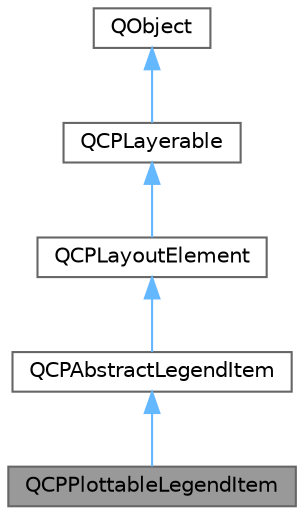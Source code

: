 digraph "QCPPlottableLegendItem"
{
 // LATEX_PDF_SIZE
  bgcolor="transparent";
  edge [fontname=Helvetica,fontsize=10,labelfontname=Helvetica,labelfontsize=10];
  node [fontname=Helvetica,fontsize=10,shape=box,height=0.2,width=0.4];
  Node1 [label="QCPPlottableLegendItem",height=0.2,width=0.4,color="gray40", fillcolor="grey60", style="filled", fontcolor="black",tooltip="A legend item representing a plottable with an icon and the plottable name."];
  Node2 -> Node1 [dir="back",color="steelblue1",style="solid"];
  Node2 [label="QCPAbstractLegendItem",height=0.2,width=0.4,color="gray40", fillcolor="white", style="filled",URL="$class_q_c_p_abstract_legend_item.html",tooltip="The abstract base class for all entries in a QCPLegend."];
  Node3 -> Node2 [dir="back",color="steelblue1",style="solid"];
  Node3 [label="QCPLayoutElement",height=0.2,width=0.4,color="gray40", fillcolor="white", style="filled",URL="$class_q_c_p_layout_element.html",tooltip="The abstract base class for all objects that form the layout system."];
  Node4 -> Node3 [dir="back",color="steelblue1",style="solid"];
  Node4 [label="QCPLayerable",height=0.2,width=0.4,color="gray40", fillcolor="white", style="filled",URL="$class_q_c_p_layerable.html",tooltip="Base class for all drawable objects"];
  Node5 -> Node4 [dir="back",color="steelblue1",style="solid"];
  Node5 [label="QObject",height=0.2,width=0.4,color="gray40", fillcolor="white", style="filled",tooltip=" "];
}
